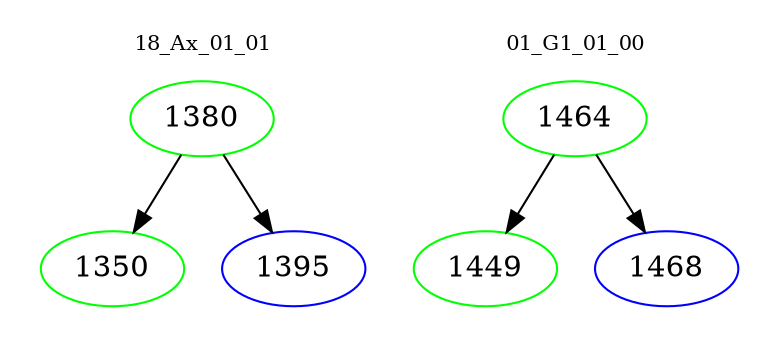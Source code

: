 digraph{
subgraph cluster_0 {
color = white
label = "18_Ax_01_01";
fontsize=10;
T0_1380 [label="1380", color="green"]
T0_1380 -> T0_1350 [color="black"]
T0_1350 [label="1350", color="green"]
T0_1380 -> T0_1395 [color="black"]
T0_1395 [label="1395", color="blue"]
}
subgraph cluster_1 {
color = white
label = "01_G1_01_00";
fontsize=10;
T1_1464 [label="1464", color="green"]
T1_1464 -> T1_1449 [color="black"]
T1_1449 [label="1449", color="green"]
T1_1464 -> T1_1468 [color="black"]
T1_1468 [label="1468", color="blue"]
}
}

